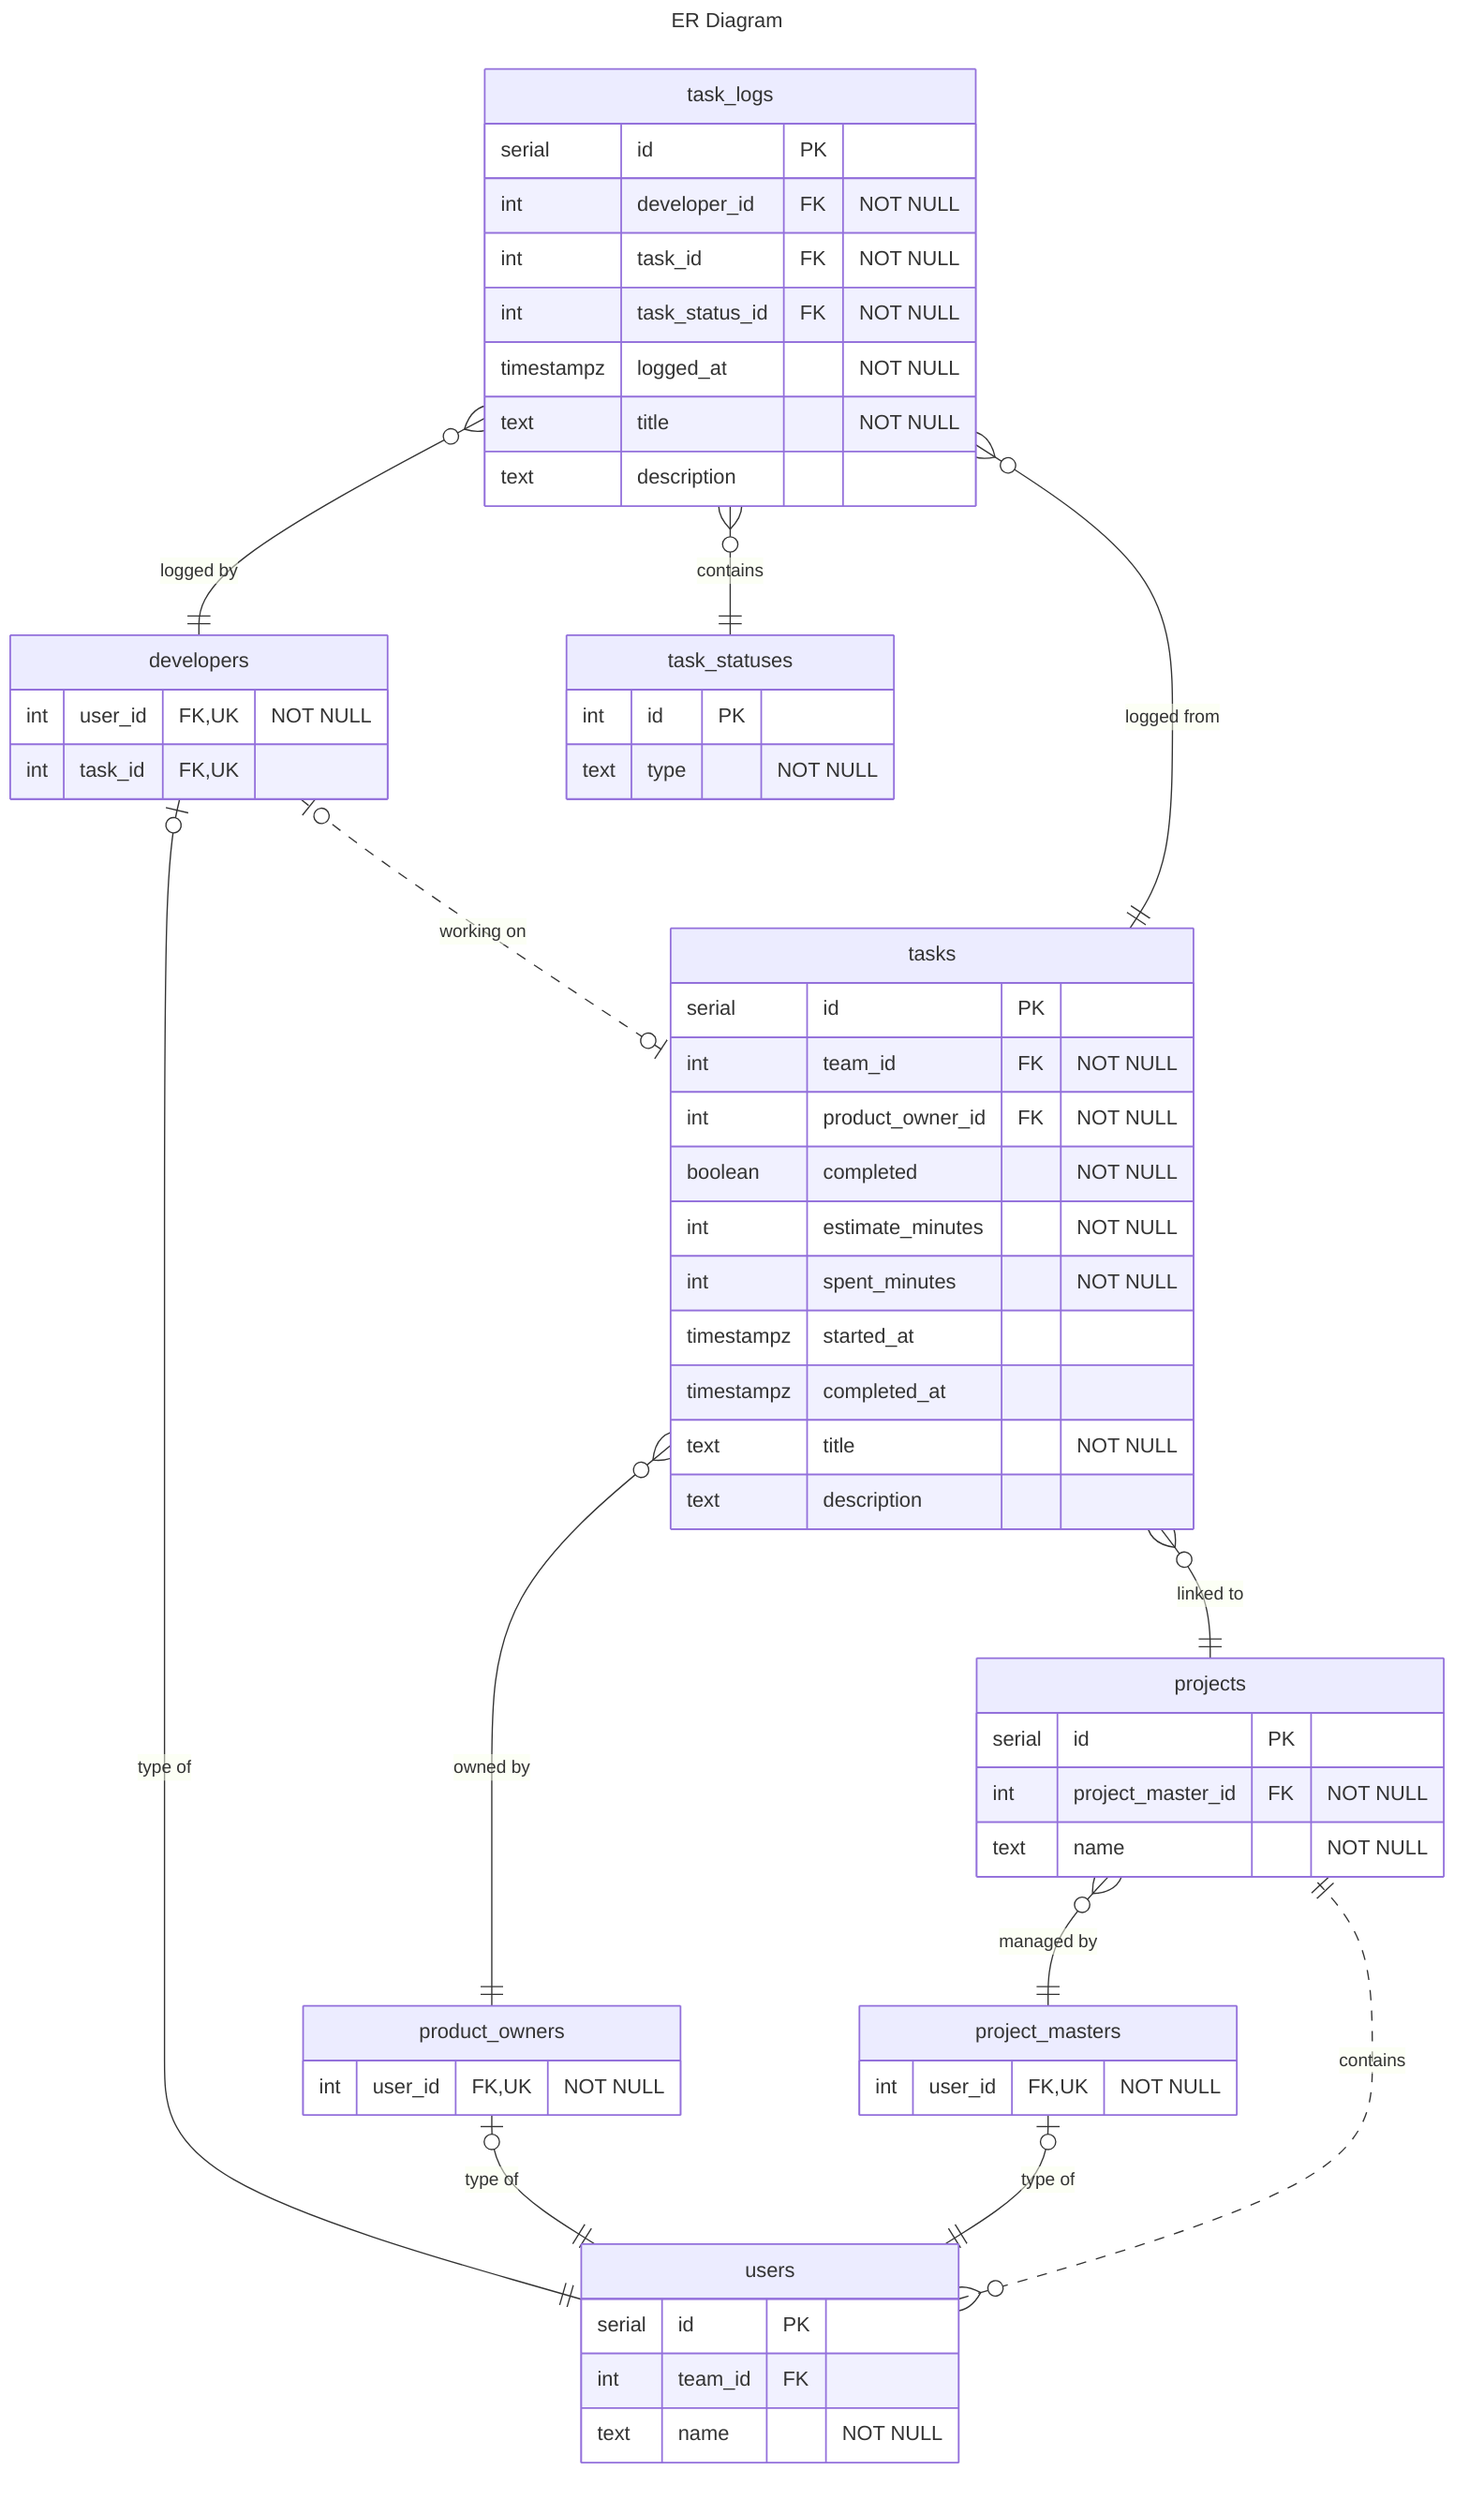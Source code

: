 ---
title: ER Diagram
---
erDiagram
    projects }o--|| project_masters : "managed by"
    projects {
        serial id PK
        int project_master_id FK "NOT NULL"
        text name "NOT NULL"
    }
    users }o..|| projects : "contains"
    users {
        serial id PK
        int team_id FK
        text name "NOT NULL"
    }
    developers |o--|| users : "type of"
    developers |o..o| tasks : "working on"
    developers {
        int user_id FK, UK "NOT NULL"
        int task_id FK, UK
    }
    product_owners |o--|| users : "type of"
    product_owners {
        int user_id FK, UK "NOT NULL"
    }
    project_masters |o--|| users : "type of"
    project_masters {
        int user_id FK, UK "NOT NULL" 
    }
    tasks }o--|| projects : "linked to"
    tasks }o--|| product_owners : "owned by"
    tasks {
        serial id PK
        int team_id FK "NOT NULL"
        int product_owner_id FK "NOT NULL"
        boolean completed "NOT NULL"
        int estimate_minutes "NOT NULL"
        int spent_minutes "NOT NULL"
        timestampz started_at
        timestampz completed_at
        text title "NOT NULL"
        text description
    }
    task_logs }o--|| developers : "logged by"
    task_logs }o--|| tasks : "logged from"
    task_logs }o--|| task_statuses : "contains"
    task_logs {
        serial id PK
        int developer_id FK "NOT NULL"
        int task_id FK "NOT NULL"
        int task_status_id FK "NOT NULL"
        timestampz logged_at "NOT NULL"
        text title "NOT NULL"
        text description
    }
    task_statuses {
        int id PK
        text type "NOT NULL"
    }